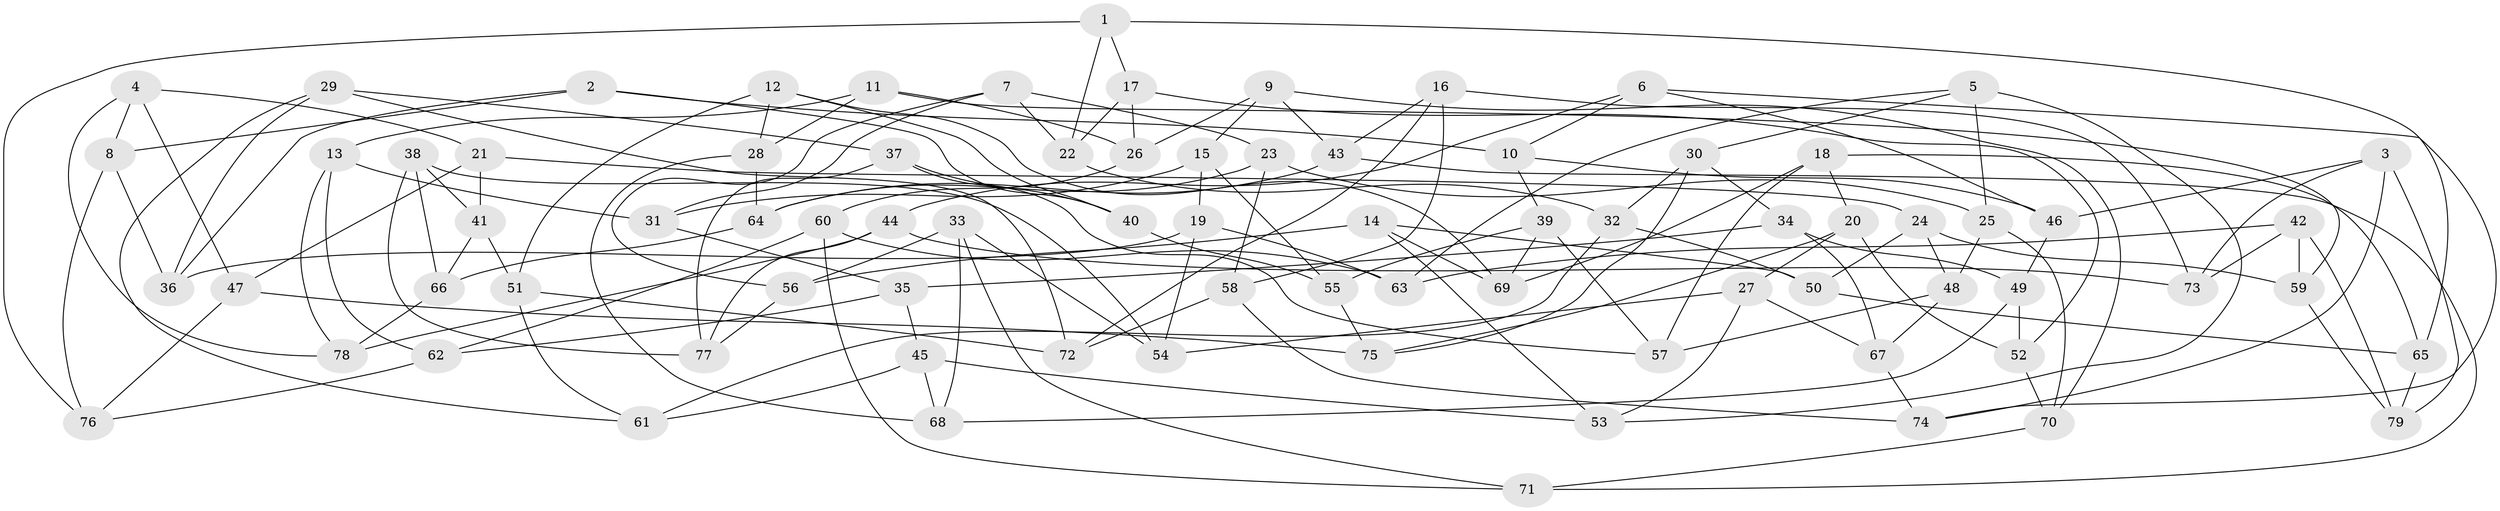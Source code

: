 // Generated by graph-tools (version 1.1) at 2025/16/03/09/25 04:16:12]
// undirected, 79 vertices, 158 edges
graph export_dot {
graph [start="1"]
  node [color=gray90,style=filled];
  1;
  2;
  3;
  4;
  5;
  6;
  7;
  8;
  9;
  10;
  11;
  12;
  13;
  14;
  15;
  16;
  17;
  18;
  19;
  20;
  21;
  22;
  23;
  24;
  25;
  26;
  27;
  28;
  29;
  30;
  31;
  32;
  33;
  34;
  35;
  36;
  37;
  38;
  39;
  40;
  41;
  42;
  43;
  44;
  45;
  46;
  47;
  48;
  49;
  50;
  51;
  52;
  53;
  54;
  55;
  56;
  57;
  58;
  59;
  60;
  61;
  62;
  63;
  64;
  65;
  66;
  67;
  68;
  69;
  70;
  71;
  72;
  73;
  74;
  75;
  76;
  77;
  78;
  79;
  1 -- 65;
  1 -- 17;
  1 -- 76;
  1 -- 22;
  2 -- 8;
  2 -- 36;
  2 -- 40;
  2 -- 10;
  3 -- 73;
  3 -- 79;
  3 -- 74;
  3 -- 46;
  4 -- 8;
  4 -- 78;
  4 -- 47;
  4 -- 21;
  5 -- 63;
  5 -- 30;
  5 -- 25;
  5 -- 53;
  6 -- 74;
  6 -- 10;
  6 -- 44;
  6 -- 46;
  7 -- 22;
  7 -- 23;
  7 -- 31;
  7 -- 56;
  8 -- 76;
  8 -- 36;
  9 -- 15;
  9 -- 43;
  9 -- 70;
  9 -- 26;
  10 -- 39;
  10 -- 46;
  11 -- 26;
  11 -- 28;
  11 -- 13;
  11 -- 59;
  12 -- 51;
  12 -- 28;
  12 -- 69;
  12 -- 40;
  13 -- 31;
  13 -- 78;
  13 -- 62;
  14 -- 69;
  14 -- 50;
  14 -- 56;
  14 -- 53;
  15 -- 31;
  15 -- 55;
  15 -- 19;
  16 -- 58;
  16 -- 73;
  16 -- 43;
  16 -- 72;
  17 -- 52;
  17 -- 26;
  17 -- 22;
  18 -- 20;
  18 -- 65;
  18 -- 69;
  18 -- 57;
  19 -- 63;
  19 -- 36;
  19 -- 54;
  20 -- 52;
  20 -- 27;
  20 -- 75;
  21 -- 47;
  21 -- 24;
  21 -- 41;
  22 -- 32;
  23 -- 64;
  23 -- 25;
  23 -- 58;
  24 -- 59;
  24 -- 48;
  24 -- 50;
  25 -- 70;
  25 -- 48;
  26 -- 60;
  27 -- 67;
  27 -- 53;
  27 -- 54;
  28 -- 68;
  28 -- 64;
  29 -- 36;
  29 -- 37;
  29 -- 72;
  29 -- 61;
  30 -- 32;
  30 -- 34;
  30 -- 75;
  31 -- 35;
  32 -- 50;
  32 -- 61;
  33 -- 56;
  33 -- 71;
  33 -- 54;
  33 -- 68;
  34 -- 35;
  34 -- 67;
  34 -- 49;
  35 -- 62;
  35 -- 45;
  37 -- 40;
  37 -- 57;
  37 -- 77;
  38 -- 41;
  38 -- 77;
  38 -- 54;
  38 -- 66;
  39 -- 55;
  39 -- 57;
  39 -- 69;
  40 -- 55;
  41 -- 51;
  41 -- 66;
  42 -- 73;
  42 -- 79;
  42 -- 59;
  42 -- 63;
  43 -- 71;
  43 -- 64;
  44 -- 78;
  44 -- 77;
  44 -- 73;
  45 -- 68;
  45 -- 61;
  45 -- 53;
  46 -- 49;
  47 -- 76;
  47 -- 75;
  48 -- 67;
  48 -- 57;
  49 -- 52;
  49 -- 68;
  50 -- 65;
  51 -- 72;
  51 -- 61;
  52 -- 70;
  55 -- 75;
  56 -- 77;
  58 -- 74;
  58 -- 72;
  59 -- 79;
  60 -- 62;
  60 -- 71;
  60 -- 63;
  62 -- 76;
  64 -- 66;
  65 -- 79;
  66 -- 78;
  67 -- 74;
  70 -- 71;
}

